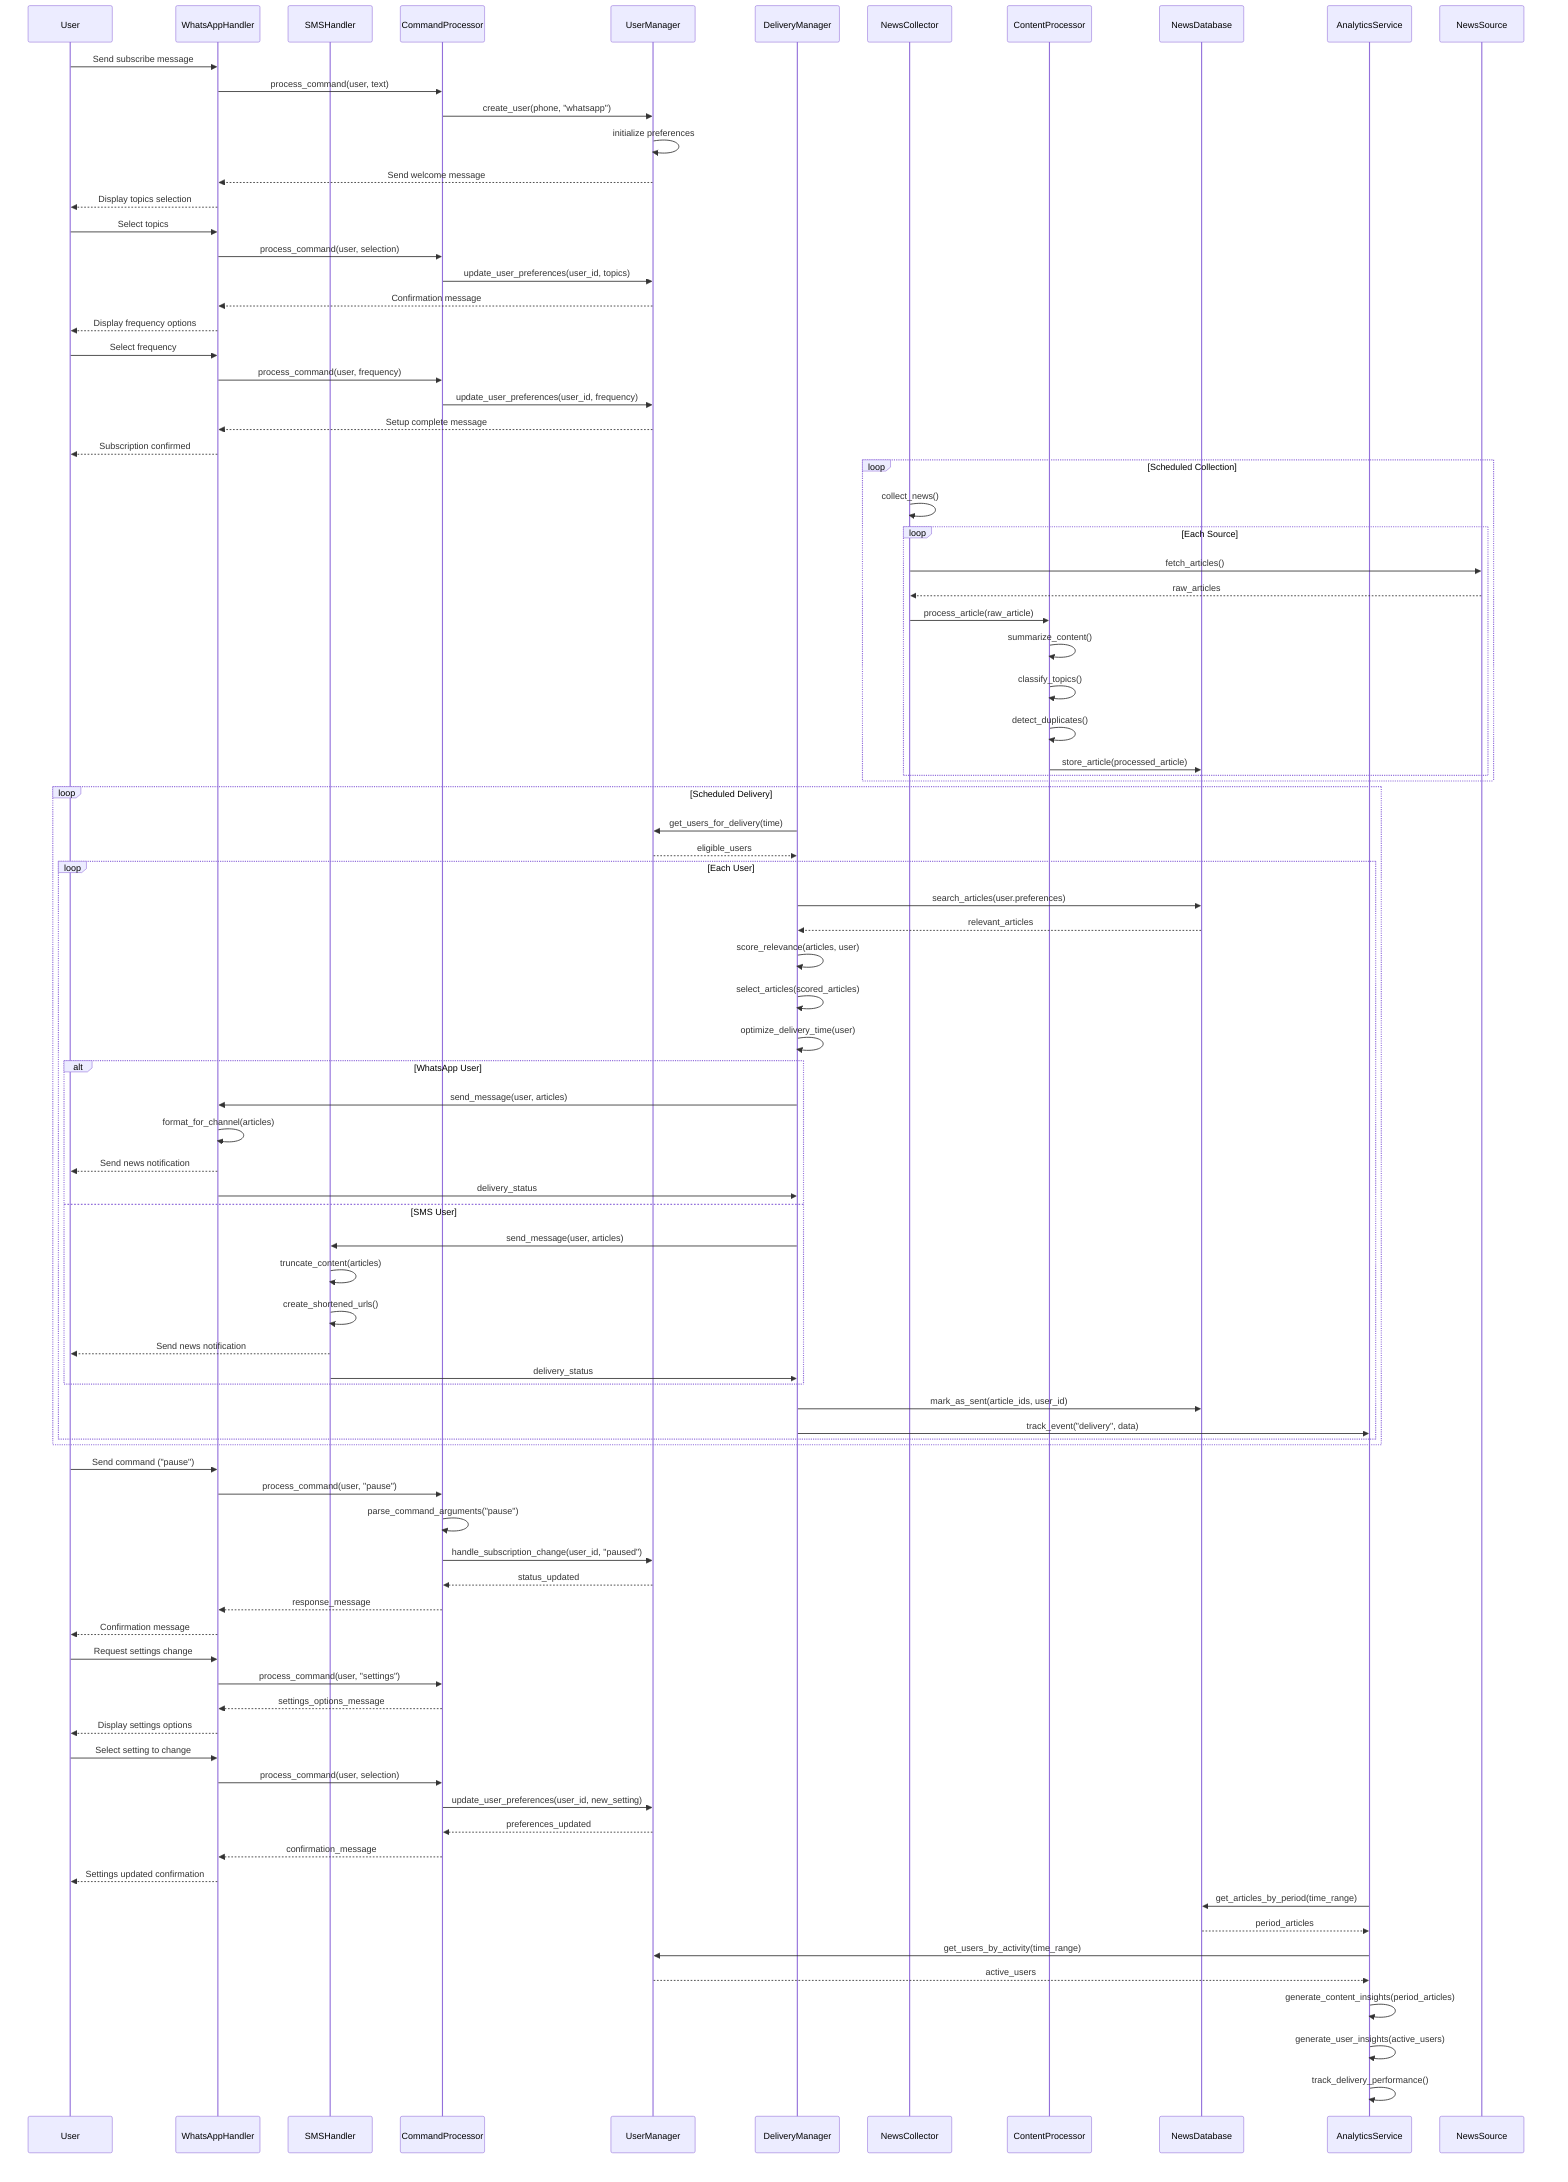 sequenceDiagram
    participant User
    participant WA as WhatsAppHandler
    participant SMS as SMSHandler
    participant CP as CommandProcessor
    participant UM as UserManager
    participant DM as DeliveryManager
    participant NC as NewsCollector
    participant CoP as ContentProcessor
    participant ND as NewsDatabase
    participant AS as AnalyticsService
    
    %% User Registration Flow
    User->>WA: Send subscribe message
    WA->>CP: process_command(user, text)
    CP->>UM: create_user(phone, "whatsapp")
    UM->>UM: initialize preferences
    UM-->>WA: Send welcome message
    WA-->>User: Display topics selection
    User->>WA: Select topics
    WA->>CP: process_command(user, selection)
    CP->>UM: update_user_preferences(user_id, topics)
    UM-->>WA: Confirmation message
    WA-->>User: Display frequency options
    User->>WA: Select frequency
    WA->>CP: process_command(user, frequency)
    CP->>UM: update_user_preferences(user_id, frequency)
    UM-->>WA: Setup complete message
    WA-->>User: Subscription confirmed
    
    %% News Collection Flow
    loop Scheduled Collection
        NC->>NC: collect_news()
        loop Each Source
            NC->>NewsSource: fetch_articles()
            NewsSource-->>NC: raw_articles
            NC->>CoP: process_article(raw_article)
            CoP->>CoP: summarize_content()
            CoP->>CoP: classify_topics()
            CoP->>CoP: detect_duplicates()
            CoP->>ND: store_article(processed_article)
        end
    end
    
    %% News Delivery Flow
    loop Scheduled Delivery
        DM->>UM: get_users_for_delivery(time)
        UM-->>DM: eligible_users
        loop Each User
            DM->>ND: search_articles(user.preferences)
            ND-->>DM: relevant_articles
            DM->>DM: score_relevance(articles, user)
            DM->>DM: select_articles(scored_articles)
            DM->>DM: optimize_delivery_time(user)
            alt WhatsApp User
                DM->>WA: send_message(user, articles)
                WA->>WA: format_for_channel(articles)
                WA-->>User: Send news notification
                WA->>DM: delivery_status
            else SMS User
                DM->>SMS: send_message(user, articles)
                SMS->>SMS: truncate_content(articles)
                SMS->>SMS: create_shortened_urls()
                SMS-->>User: Send news notification
                SMS->>DM: delivery_status
            end
            DM->>ND: mark_as_sent(article_ids, user_id)
            DM->>AS: track_event("delivery", data)
        end
    end
    
    %% User Interaction Flow
    User->>WA: Send command ("pause")
    WA->>CP: process_command(user, "pause")
    CP->>CP: parse_command_arguments("pause")
    CP->>UM: handle_subscription_change(user_id, "paused")
    UM-->>CP: status_updated
    CP-->>WA: response_message
    WA-->>User: Confirmation message
    
    %% User Preference Update Flow
    User->>WA: Request settings change
    WA->>CP: process_command(user, "settings")
    CP-->>WA: settings_options_message
    WA-->>User: Display settings options
    User->>WA: Select setting to change
    WA->>CP: process_command(user, selection)
    CP->>UM: update_user_preferences(user_id, new_setting)
    UM-->>CP: preferences_updated
    CP-->>WA: confirmation_message
    WA-->>User: Settings updated confirmation
    
    %% Analytics Flow
    AS->>ND: get_articles_by_period(time_range)
    ND-->>AS: period_articles
    AS->>UM: get_users_by_activity(time_range)
    UM-->>AS: active_users
    AS->>AS: generate_content_insights(period_articles)
    AS->>AS: generate_user_insights(active_users)
    AS->>AS: track_delivery_performance()